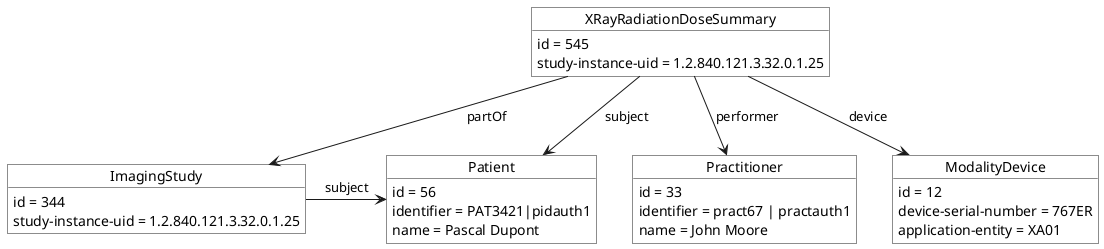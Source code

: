 @startuml
skinparam monochrome true

object  XRayRadiationDoseSummary #white { 
  id = 545
  study-instance-uid = 1.2.840.121.3.32.0.1.25
}

object  Patient #white { 
  id = 56
  identifier = PAT3421|pidauth1
  name = Pascal Dupont
}

object  ImagingStudy #white { 
  id = 344
  study-instance-uid = 1.2.840.121.3.32.0.1.25
}

object  Practitioner #white { 
  id = 33
  identifier = pract67 | practauth1
  name = John Moore
}

object  ModalityDevice #white { 
  id = 12
  device-serial-number = 767ER
  application-entity = XA01
}


XRayRadiationDoseSummary -d-> Patient : "subject"
XRayRadiationDoseSummary -d-> ImagingStudy : "partOf"
XRayRadiationDoseSummary -d-> Practitioner : "performer"
XRayRadiationDoseSummary -d-> ModalityDevice : "device"
ImagingStudy -> Patient : "subject"
@enduml